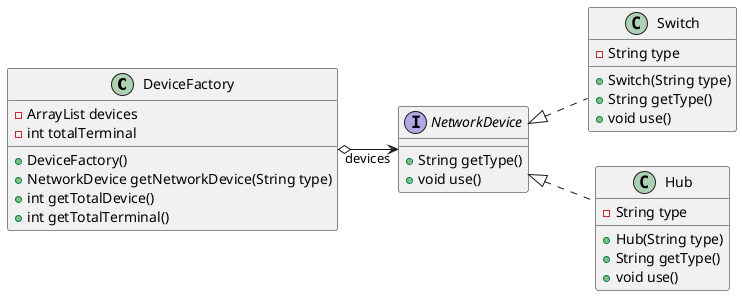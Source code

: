 @startuml 

skinparam DefaultFontName PingFangSC-Regular
left to right direction

class DeviceFactory{
    - ArrayList devices
    - int totalTerminal
    + DeviceFactory()
    + NetworkDevice getNetworkDevice(String type)
    + int getTotalDevice()
    + int getTotalTerminal()
}
interface NetworkDevice{
    + String getType()
    + void use()
}
class Switch{
    - String type
    + Switch(String type)
    + String getType()
    + void use()
}
class Hub{
    - String type
    + Hub(String type)
    + String getType()
    + void use()
}

DeviceFactory "devices" o--> NetworkDevice
NetworkDevice <|.. Switch
NetworkDevice <|.. Hub

@enduml
